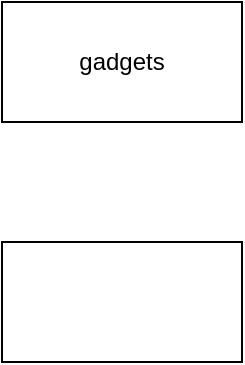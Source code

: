 <mxfile version="15.4.0" type="device"><diagram name="Page-1" id="10a91c8b-09ff-31b1-d368-03940ed4cc9e"><mxGraphModel dx="1086" dy="806" grid="1" gridSize="10" guides="1" tooltips="1" connect="1" arrows="1" fold="1" page="1" pageScale="1" pageWidth="1100" pageHeight="850" background="none" math="0" shadow="0"><root><mxCell id="0"/><mxCell id="1" parent="0"/><mxCell id="vXGIJ9eLZou5S96P_cuB-1" value="gadgets" style="rounded=0;whiteSpace=wrap;html=1;" vertex="1" parent="1"><mxGeometry x="490" y="120" width="120" height="60" as="geometry"/></mxCell><mxCell id="vXGIJ9eLZou5S96P_cuB-2" value="" style="rounded=0;whiteSpace=wrap;html=1;" vertex="1" parent="1"><mxGeometry x="490" y="240" width="120" height="60" as="geometry"/></mxCell></root></mxGraphModel></diagram></mxfile>